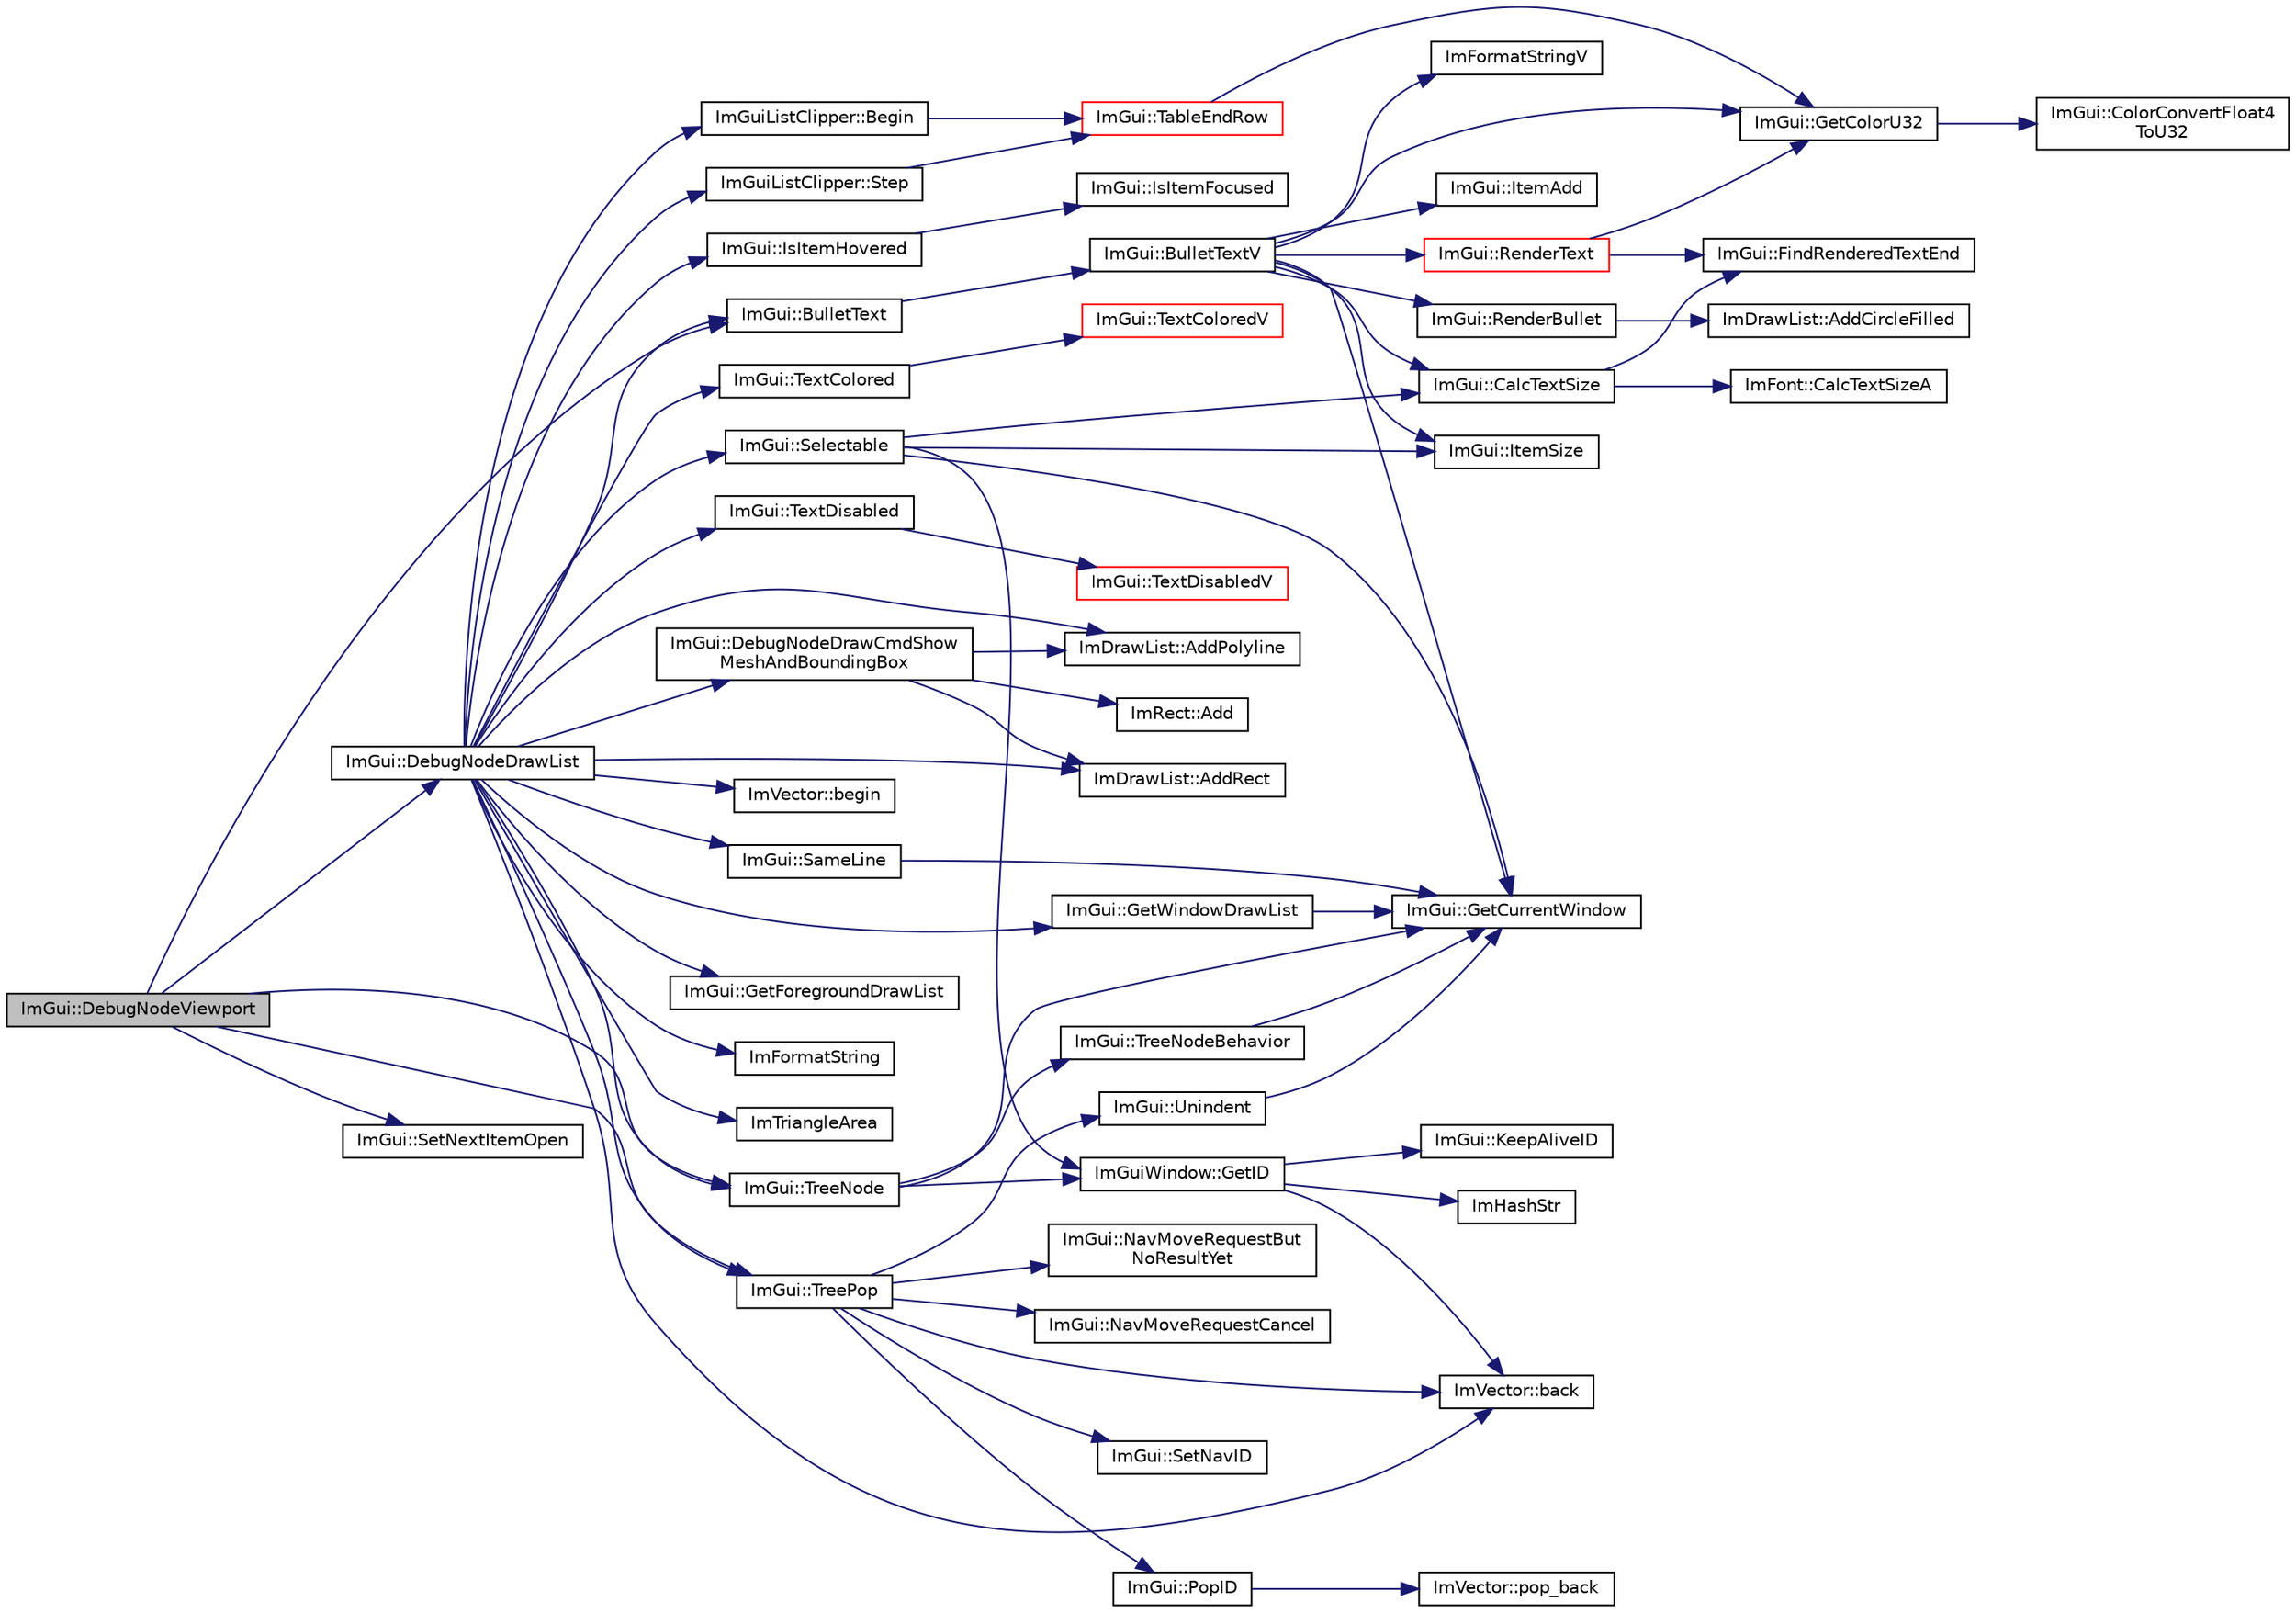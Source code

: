 digraph "ImGui::DebugNodeViewport"
{
 // LATEX_PDF_SIZE
  edge [fontname="Helvetica",fontsize="10",labelfontname="Helvetica",labelfontsize="10"];
  node [fontname="Helvetica",fontsize="10",shape=record];
  rankdir="LR";
  Node1 [label="ImGui::DebugNodeViewport",height=0.2,width=0.4,color="black", fillcolor="grey75", style="filled", fontcolor="black",tooltip=" "];
  Node1 -> Node2 [color="midnightblue",fontsize="10",style="solid"];
  Node2 [label="ImGui::BulletText",height=0.2,width=0.4,color="black", fillcolor="white", style="filled",URL="$namespace_im_gui.html#af8d34d563b17c683943a0fa7bf5807bc",tooltip=" "];
  Node2 -> Node3 [color="midnightblue",fontsize="10",style="solid"];
  Node3 [label="ImGui::BulletTextV",height=0.2,width=0.4,color="black", fillcolor="white", style="filled",URL="$namespace_im_gui.html#af8f4b5e96c745e205974857f9a584583",tooltip=" "];
  Node3 -> Node4 [color="midnightblue",fontsize="10",style="solid"];
  Node4 [label="ImGui::CalcTextSize",height=0.2,width=0.4,color="black", fillcolor="white", style="filled",URL="$namespace_im_gui.html#a848b9db6cc4a186751c0ecebcaadc33b",tooltip=" "];
  Node4 -> Node5 [color="midnightblue",fontsize="10",style="solid"];
  Node5 [label="ImFont::CalcTextSizeA",height=0.2,width=0.4,color="black", fillcolor="white", style="filled",URL="$struct_im_font.html#ad67f64fd206ad197f4b93b1a1ae27cfe",tooltip=" "];
  Node4 -> Node6 [color="midnightblue",fontsize="10",style="solid"];
  Node6 [label="ImGui::FindRenderedTextEnd",height=0.2,width=0.4,color="black", fillcolor="white", style="filled",URL="$namespace_im_gui.html#a7671e1dbc803a31b06081b52a771d83f",tooltip=" "];
  Node3 -> Node7 [color="midnightblue",fontsize="10",style="solid"];
  Node7 [label="ImGui::GetColorU32",height=0.2,width=0.4,color="black", fillcolor="white", style="filled",URL="$namespace_im_gui.html#a0de2d9bd347d9866511eb8d014e62556",tooltip=" "];
  Node7 -> Node8 [color="midnightblue",fontsize="10",style="solid"];
  Node8 [label="ImGui::ColorConvertFloat4\lToU32",height=0.2,width=0.4,color="black", fillcolor="white", style="filled",URL="$namespace_im_gui.html#abe2691de0b1a71c774ab24cc91564a94",tooltip=" "];
  Node3 -> Node9 [color="midnightblue",fontsize="10",style="solid"];
  Node9 [label="ImGui::GetCurrentWindow",height=0.2,width=0.4,color="black", fillcolor="white", style="filled",URL="$namespace_im_gui.html#a7ceba68eca2b09fb6bf1ad88037e6203",tooltip=" "];
  Node3 -> Node10 [color="midnightblue",fontsize="10",style="solid"];
  Node10 [label="ImFormatStringV",height=0.2,width=0.4,color="black", fillcolor="white", style="filled",URL="$imgui_8cpp.html#a2e0022a073d369645a0daab17f823779",tooltip=" "];
  Node3 -> Node11 [color="midnightblue",fontsize="10",style="solid"];
  Node11 [label="ImGui::ItemAdd",height=0.2,width=0.4,color="black", fillcolor="white", style="filled",URL="$namespace_im_gui.html#a03440eafb6ce299fcb92b2d2cda147a5",tooltip=" "];
  Node3 -> Node12 [color="midnightblue",fontsize="10",style="solid"];
  Node12 [label="ImGui::ItemSize",height=0.2,width=0.4,color="black", fillcolor="white", style="filled",URL="$namespace_im_gui.html#aeeb1ec6ae6548173dbf813e7df538c48",tooltip=" "];
  Node3 -> Node13 [color="midnightblue",fontsize="10",style="solid"];
  Node13 [label="ImGui::RenderBullet",height=0.2,width=0.4,color="black", fillcolor="white", style="filled",URL="$namespace_im_gui.html#a46189f75b2e25d595f1e71060d2a2633",tooltip=" "];
  Node13 -> Node14 [color="midnightblue",fontsize="10",style="solid"];
  Node14 [label="ImDrawList::AddCircleFilled",height=0.2,width=0.4,color="black", fillcolor="white", style="filled",URL="$struct_im_draw_list.html#aef950cf8b0293b2c5e4708af72de045b",tooltip=" "];
  Node3 -> Node15 [color="midnightblue",fontsize="10",style="solid"];
  Node15 [label="ImGui::RenderText",height=0.2,width=0.4,color="red", fillcolor="white", style="filled",URL="$namespace_im_gui.html#a9971ce57f2a288ac3a12df886c5550d1",tooltip=" "];
  Node15 -> Node6 [color="midnightblue",fontsize="10",style="solid"];
  Node15 -> Node7 [color="midnightblue",fontsize="10",style="solid"];
  Node1 -> Node20 [color="midnightblue",fontsize="10",style="solid"];
  Node20 [label="ImGui::DebugNodeDrawList",height=0.2,width=0.4,color="black", fillcolor="white", style="filled",URL="$namespace_im_gui.html#a4fb68e2b5853124ce4d05f455fed0ad4",tooltip=" "];
  Node20 -> Node21 [color="midnightblue",fontsize="10",style="solid"];
  Node21 [label="ImDrawList::AddPolyline",height=0.2,width=0.4,color="black", fillcolor="white", style="filled",URL="$struct_im_draw_list.html#abc568847b1113e624456436bfab1b307",tooltip=" "];
  Node20 -> Node22 [color="midnightblue",fontsize="10",style="solid"];
  Node22 [label="ImDrawList::AddRect",height=0.2,width=0.4,color="black", fillcolor="white", style="filled",URL="$struct_im_draw_list.html#ad96f10a3e954fe0c5b7c96d4e205af7b",tooltip=" "];
  Node20 -> Node23 [color="midnightblue",fontsize="10",style="solid"];
  Node23 [label="ImVector::back",height=0.2,width=0.4,color="black", fillcolor="white", style="filled",URL="$struct_im_vector.html#a6da15f3c402099ed57078835ab942f8e",tooltip=" "];
  Node20 -> Node24 [color="midnightblue",fontsize="10",style="solid"];
  Node24 [label="ImVector::begin",height=0.2,width=0.4,color="black", fillcolor="white", style="filled",URL="$struct_im_vector.html#a470909b2720bc5cb71ec023439e9c814",tooltip=" "];
  Node20 -> Node25 [color="midnightblue",fontsize="10",style="solid"];
  Node25 [label="ImGuiListClipper::Begin",height=0.2,width=0.4,color="black", fillcolor="white", style="filled",URL="$struct_im_gui_list_clipper.html#a746fbd724a41dbe88fef4875a2b1e9c7",tooltip=" "];
  Node25 -> Node26 [color="midnightblue",fontsize="10",style="solid"];
  Node26 [label="ImGui::TableEndRow",height=0.2,width=0.4,color="red", fillcolor="white", style="filled",URL="$namespace_im_gui.html#a6bc4ce6f7ff9f8268473f5e538a1181f",tooltip=" "];
  Node26 -> Node7 [color="midnightblue",fontsize="10",style="solid"];
  Node20 -> Node2 [color="midnightblue",fontsize="10",style="solid"];
  Node20 -> Node28 [color="midnightblue",fontsize="10",style="solid"];
  Node28 [label="ImGui::DebugNodeDrawCmdShow\lMeshAndBoundingBox",height=0.2,width=0.4,color="black", fillcolor="white", style="filled",URL="$namespace_im_gui.html#a24c6abd61c6da9610cbfbb46c0db828b",tooltip=" "];
  Node28 -> Node29 [color="midnightblue",fontsize="10",style="solid"];
  Node29 [label="ImRect::Add",height=0.2,width=0.4,color="black", fillcolor="white", style="filled",URL="$struct_im_rect.html#a68996cb6b16a023f0a051981cd5be89e",tooltip=" "];
  Node28 -> Node21 [color="midnightblue",fontsize="10",style="solid"];
  Node28 -> Node22 [color="midnightblue",fontsize="10",style="solid"];
  Node20 -> Node30 [color="midnightblue",fontsize="10",style="solid"];
  Node30 [label="ImGui::GetForegroundDrawList",height=0.2,width=0.4,color="black", fillcolor="white", style="filled",URL="$namespace_im_gui.html#a718d48e3636f9df63e4820d0fef34e78",tooltip=" "];
  Node20 -> Node31 [color="midnightblue",fontsize="10",style="solid"];
  Node31 [label="ImGui::GetWindowDrawList",height=0.2,width=0.4,color="black", fillcolor="white", style="filled",URL="$namespace_im_gui.html#aa100c22a9feafe843fa12c66590cbda0",tooltip=" "];
  Node31 -> Node9 [color="midnightblue",fontsize="10",style="solid"];
  Node20 -> Node32 [color="midnightblue",fontsize="10",style="solid"];
  Node32 [label="ImFormatString",height=0.2,width=0.4,color="black", fillcolor="white", style="filled",URL="$imgui_8cpp.html#a75ccaf7d676b1f567ba888ae42ac3809",tooltip=" "];
  Node20 -> Node33 [color="midnightblue",fontsize="10",style="solid"];
  Node33 [label="ImTriangleArea",height=0.2,width=0.4,color="black", fillcolor="white", style="filled",URL="$imgui__internal_8h.html#ae4a958d172c455e95e879485c7758316",tooltip=" "];
  Node20 -> Node34 [color="midnightblue",fontsize="10",style="solid"];
  Node34 [label="ImGui::IsItemHovered",height=0.2,width=0.4,color="black", fillcolor="white", style="filled",URL="$namespace_im_gui.html#ac9a400eff3a9561d95e80486c52a660b",tooltip=" "];
  Node34 -> Node35 [color="midnightblue",fontsize="10",style="solid"];
  Node35 [label="ImGui::IsItemFocused",height=0.2,width=0.4,color="black", fillcolor="white", style="filled",URL="$namespace_im_gui.html#add3290865a67327258c3a32b695adb28",tooltip=" "];
  Node20 -> Node36 [color="midnightblue",fontsize="10",style="solid"];
  Node36 [label="ImGui::SameLine",height=0.2,width=0.4,color="black", fillcolor="white", style="filled",URL="$namespace_im_gui.html#a2991c91e94f3b77a0c3411f4f3aa348e",tooltip=" "];
  Node36 -> Node9 [color="midnightblue",fontsize="10",style="solid"];
  Node20 -> Node37 [color="midnightblue",fontsize="10",style="solid"];
  Node37 [label="ImGui::Selectable",height=0.2,width=0.4,color="black", fillcolor="white", style="filled",URL="$namespace_im_gui.html#af98575238bda183a523df19fb447af60",tooltip=" "];
  Node37 -> Node4 [color="midnightblue",fontsize="10",style="solid"];
  Node37 -> Node9 [color="midnightblue",fontsize="10",style="solid"];
  Node37 -> Node38 [color="midnightblue",fontsize="10",style="solid"];
  Node38 [label="ImGuiWindow::GetID",height=0.2,width=0.4,color="black", fillcolor="white", style="filled",URL="$struct_im_gui_window.html#a66400a63bc0b54d7d29e08d1b1b1a42b",tooltip=" "];
  Node38 -> Node23 [color="midnightblue",fontsize="10",style="solid"];
  Node38 -> Node39 [color="midnightblue",fontsize="10",style="solid"];
  Node39 [label="ImHashStr",height=0.2,width=0.4,color="black", fillcolor="white", style="filled",URL="$imgui_8cpp.html#acd1b12694d0365b516bf7373f182eeee",tooltip=" "];
  Node38 -> Node40 [color="midnightblue",fontsize="10",style="solid"];
  Node40 [label="ImGui::KeepAliveID",height=0.2,width=0.4,color="black", fillcolor="white", style="filled",URL="$namespace_im_gui.html#a85a245c78a9f7c351636bdad6e60c488",tooltip=" "];
  Node37 -> Node12 [color="midnightblue",fontsize="10",style="solid"];
  Node20 -> Node41 [color="midnightblue",fontsize="10",style="solid"];
  Node41 [label="ImGuiListClipper::Step",height=0.2,width=0.4,color="black", fillcolor="white", style="filled",URL="$struct_im_gui_list_clipper.html#ac3e115812c3c4e5a39578a7aa955379a",tooltip=" "];
  Node41 -> Node26 [color="midnightblue",fontsize="10",style="solid"];
  Node20 -> Node42 [color="midnightblue",fontsize="10",style="solid"];
  Node42 [label="ImGui::TextColored",height=0.2,width=0.4,color="black", fillcolor="white", style="filled",URL="$namespace_im_gui.html#a36ab8fcad68b26863d6e910755de04c2",tooltip=" "];
  Node42 -> Node43 [color="midnightblue",fontsize="10",style="solid"];
  Node43 [label="ImGui::TextColoredV",height=0.2,width=0.4,color="red", fillcolor="white", style="filled",URL="$namespace_im_gui.html#a87c24ece994188a7145d8feecb4439ed",tooltip=" "];
  Node20 -> Node52 [color="midnightblue",fontsize="10",style="solid"];
  Node52 [label="ImGui::TextDisabled",height=0.2,width=0.4,color="black", fillcolor="white", style="filled",URL="$namespace_im_gui.html#aa96bf14c5fa288e106820aeb4ba7fcb6",tooltip=" "];
  Node52 -> Node53 [color="midnightblue",fontsize="10",style="solid"];
  Node53 [label="ImGui::TextDisabledV",height=0.2,width=0.4,color="red", fillcolor="white", style="filled",URL="$namespace_im_gui.html#a5b128d4f12d7e33e95fb9cef7dce027e",tooltip=" "];
  Node20 -> Node54 [color="midnightblue",fontsize="10",style="solid"];
  Node54 [label="ImGui::TreeNode",height=0.2,width=0.4,color="black", fillcolor="white", style="filled",URL="$namespace_im_gui.html#a4dff507ce8bbe0da9556bb50b1e60d7f",tooltip=" "];
  Node54 -> Node9 [color="midnightblue",fontsize="10",style="solid"];
  Node54 -> Node38 [color="midnightblue",fontsize="10",style="solid"];
  Node54 -> Node55 [color="midnightblue",fontsize="10",style="solid"];
  Node55 [label="ImGui::TreeNodeBehavior",height=0.2,width=0.4,color="black", fillcolor="white", style="filled",URL="$namespace_im_gui.html#a918eabf70d288e93b2519ee1eac2c0b4",tooltip=" "];
  Node55 -> Node9 [color="midnightblue",fontsize="10",style="solid"];
  Node20 -> Node56 [color="midnightblue",fontsize="10",style="solid"];
  Node56 [label="ImGui::TreePop",height=0.2,width=0.4,color="black", fillcolor="white", style="filled",URL="$namespace_im_gui.html#a41ecf265e5f678c78fc9c30b3cf2077f",tooltip=" "];
  Node56 -> Node23 [color="midnightblue",fontsize="10",style="solid"];
  Node56 -> Node57 [color="midnightblue",fontsize="10",style="solid"];
  Node57 [label="ImGui::NavMoveRequestBut\lNoResultYet",height=0.2,width=0.4,color="black", fillcolor="white", style="filled",URL="$namespace_im_gui.html#a3fab98556d11690efd4f7f2fde94968e",tooltip=" "];
  Node56 -> Node58 [color="midnightblue",fontsize="10",style="solid"];
  Node58 [label="ImGui::NavMoveRequestCancel",height=0.2,width=0.4,color="black", fillcolor="white", style="filled",URL="$namespace_im_gui.html#a43326bb080d9fa80327ed81d864d8b8d",tooltip=" "];
  Node56 -> Node59 [color="midnightblue",fontsize="10",style="solid"];
  Node59 [label="ImGui::PopID",height=0.2,width=0.4,color="black", fillcolor="white", style="filled",URL="$namespace_im_gui.html#aba0b2d8f890a5d435ae43d0c4a2d4dd1",tooltip=" "];
  Node59 -> Node45 [color="midnightblue",fontsize="10",style="solid"];
  Node45 [label="ImVector::pop_back",height=0.2,width=0.4,color="black", fillcolor="white", style="filled",URL="$struct_im_vector.html#a3db7ce62d3c429effdb893fbf7148c1c",tooltip=" "];
  Node56 -> Node60 [color="midnightblue",fontsize="10",style="solid"];
  Node60 [label="ImGui::SetNavID",height=0.2,width=0.4,color="black", fillcolor="white", style="filled",URL="$namespace_im_gui.html#a101d94ec7f8e0a219bbaee58558316eb",tooltip=" "];
  Node56 -> Node61 [color="midnightblue",fontsize="10",style="solid"];
  Node61 [label="ImGui::Unindent",height=0.2,width=0.4,color="black", fillcolor="white", style="filled",URL="$namespace_im_gui.html#ad577d36753634c9bbdc3750b0e5217f5",tooltip=" "];
  Node61 -> Node9 [color="midnightblue",fontsize="10",style="solid"];
  Node1 -> Node62 [color="midnightblue",fontsize="10",style="solid"];
  Node62 [label="ImGui::SetNextItemOpen",height=0.2,width=0.4,color="black", fillcolor="white", style="filled",URL="$namespace_im_gui.html#a4a90137256a3ce852e726cb65d55b627",tooltip=" "];
  Node1 -> Node54 [color="midnightblue",fontsize="10",style="solid"];
  Node1 -> Node56 [color="midnightblue",fontsize="10",style="solid"];
}
